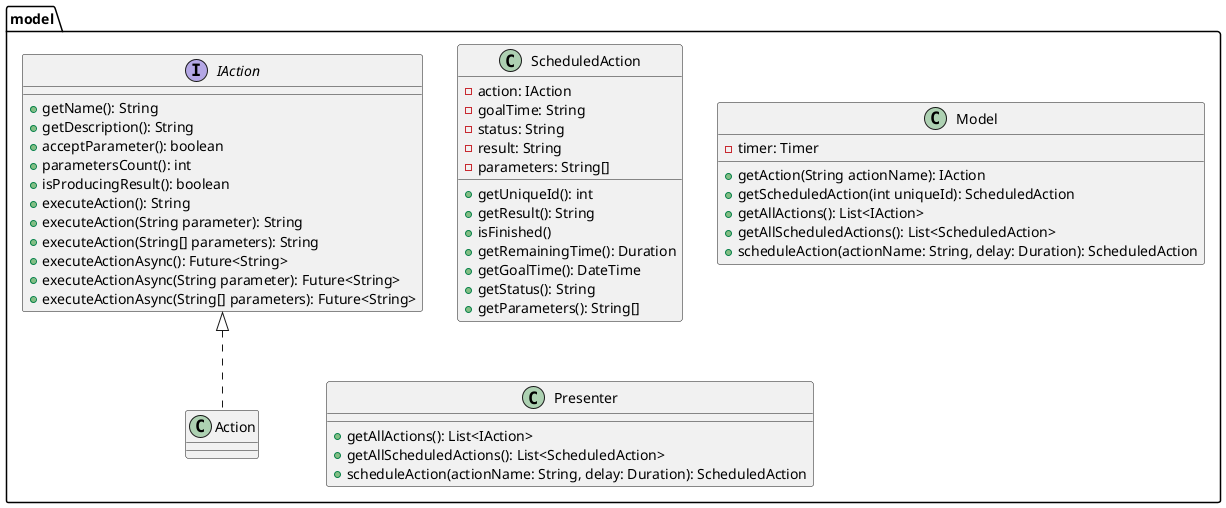 ﻿@startuml


package model {

    interface IAction {
        + getName(): String
        + getDescription(): String
        + acceptParameter(): boolean
        + parametersCount(): int
        + isProducingResult(): boolean
        + executeAction(): String
        + executeAction(String parameter): String
        + executeAction(String[] parameters): String
        + executeActionAsync(): Future<String>
        + executeActionAsync(String parameter): Future<String>
        + executeActionAsync(String[] parameters): Future<String>
    }

    class Action implements IAction {
    }

    class ScheduledAction {
        - action: IAction
        - goalTime: String
        - status: String
        - result: String
        - parameters: String[]

        + getUniqueId(): int
        + getResult(): String
        + isFinished()
        + getRemainingTime(): Duration
        + getGoalTime(): DateTime
        + getStatus(): String
        + getParameters(): String[]
    }

    class Model {
        - timer: Timer

        + getAction(String actionName): IAction
        + getScheduledAction(int uniqueId): ScheduledAction
        + getAllActions(): List<IAction>
        + getAllScheduledActions(): List<ScheduledAction>
        + scheduleAction(actionName: String, delay: Duration): ScheduledAction
    }

    class Presenter {
        + getAllActions(): List<IAction>
        + getAllScheduledActions(): List<ScheduledAction>
        + scheduleAction(actionName: String, delay: Duration): ScheduledAction
    }
}


@enduml
